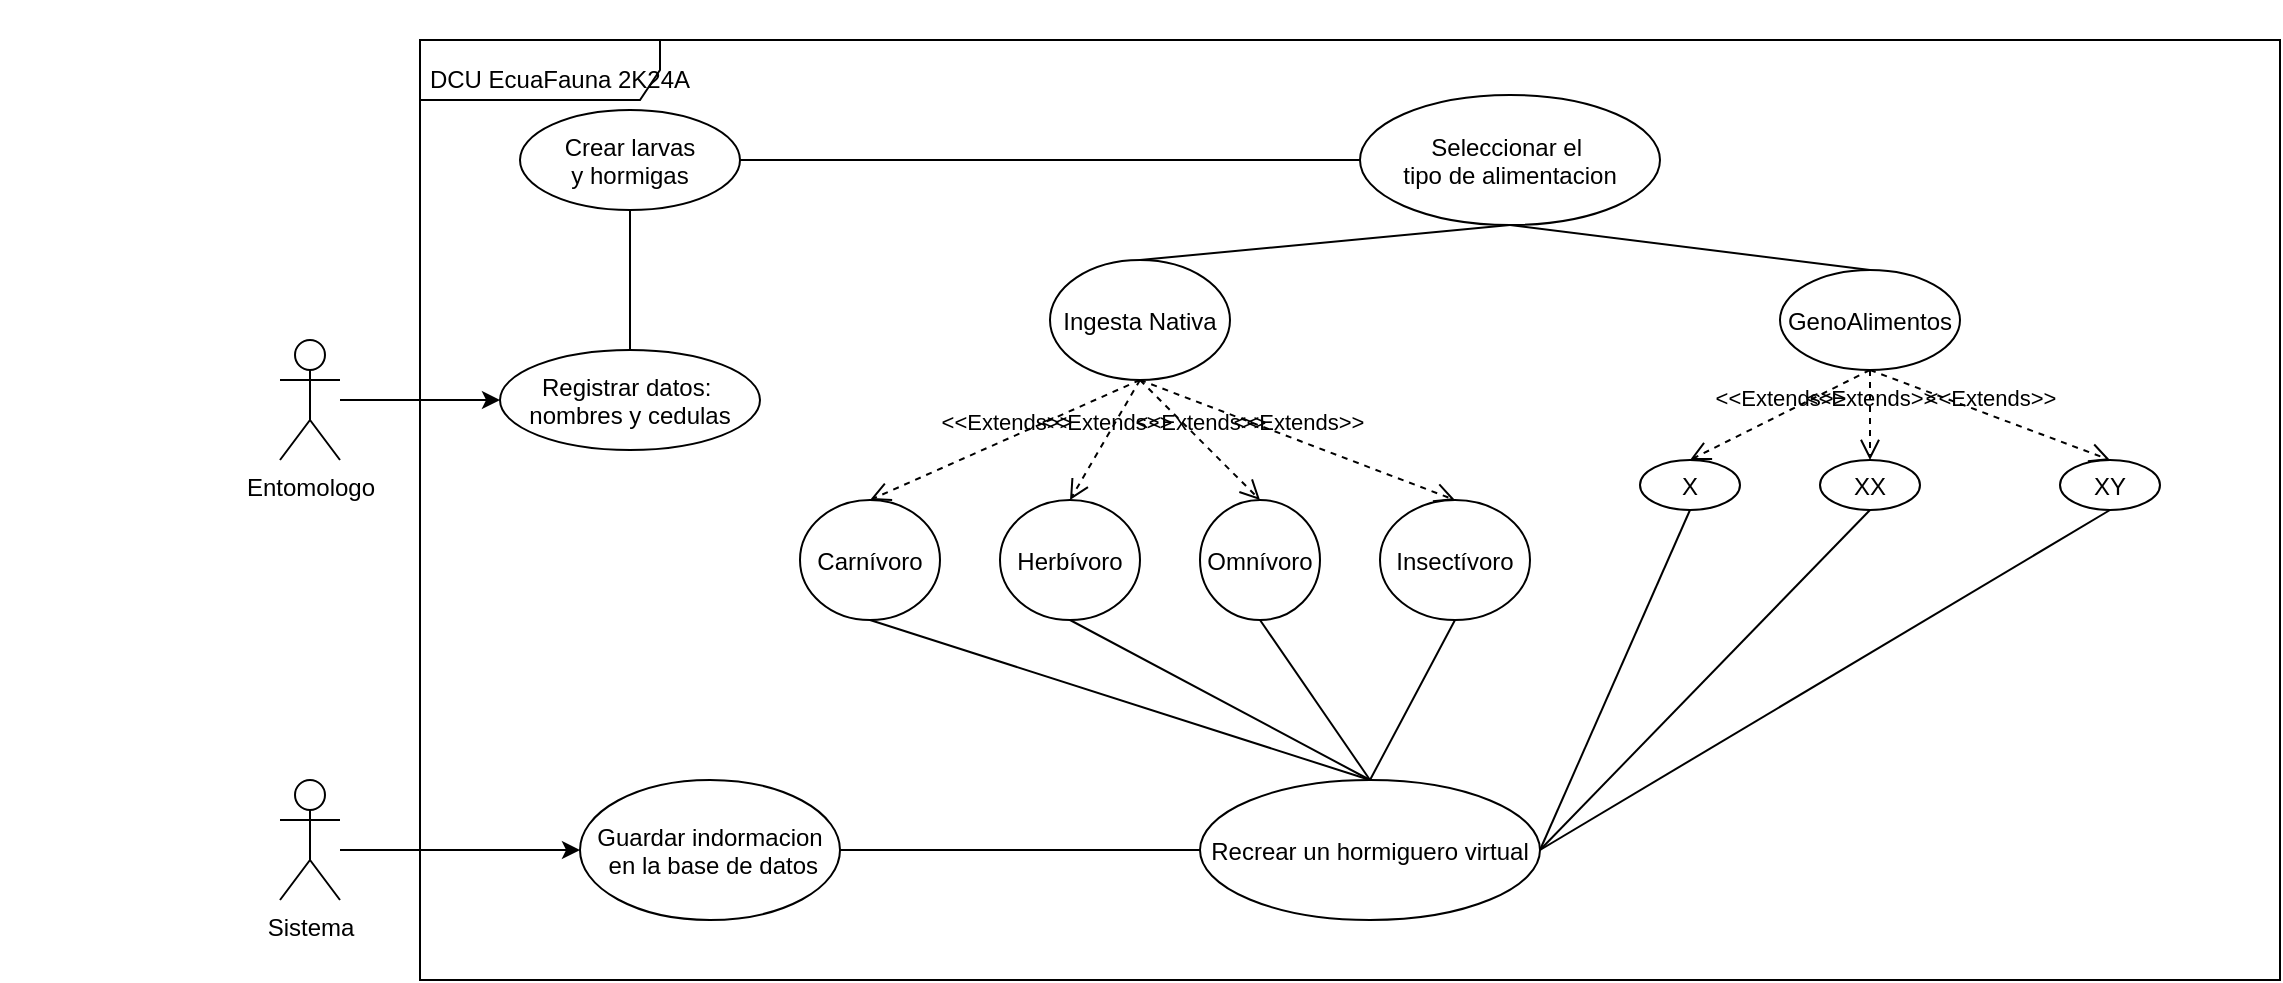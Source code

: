 <mxfile>
    <diagram id="KWLzKez467lvhW5cuFyU" name="Page-1">
        <mxGraphModel dx="1922" dy="467" grid="1" gridSize="10" guides="1" tooltips="1" connect="1" arrows="1" fold="1" page="1" pageScale="1" pageWidth="850" pageHeight="1100" math="0" shadow="0">
            <root>
                <mxCell id="0"/>
                <mxCell id="1" parent="0"/>
                <mxCell id="24" style="edgeStyle=none;html=1;" parent="1" source="2" target="7" edge="1">
                    <mxGeometry relative="1" as="geometry"/>
                </mxCell>
                <mxCell id="2" value="Entomologo" style="shape=umlActor;verticalLabelPosition=bottom;verticalAlign=top;html=1;" parent="1" vertex="1">
                    <mxGeometry x="-220" y="200" width="30" height="60" as="geometry"/>
                </mxCell>
                <mxCell id="3" value="Sistema" style="shape=umlActor;verticalLabelPosition=bottom;verticalAlign=top;html=1;" parent="1" vertex="1">
                    <mxGeometry x="-220" y="420" width="30" height="60" as="geometry"/>
                </mxCell>
                <mxCell id="6" value="&lt;span style=&quot;color: rgba(0, 0, 0, 0); font-family: monospace; font-size: 0px;&quot;&gt;MMMMMMM&lt;/span&gt;" style="shape=umlFrame;whiteSpace=wrap;html=1;width=120;height=30;boundedLbl=1;verticalAlign=middle;align=left;spacingLeft=5;" parent="1" vertex="1">
                    <mxGeometry x="-150" y="50" width="930" height="470" as="geometry"/>
                </mxCell>
                <mxCell id="7" value="Registrar datos: &#10;nombres y cedulas" style="ellipse;" parent="1" vertex="1">
                    <mxGeometry x="-110" y="205" width="130" height="50" as="geometry"/>
                </mxCell>
                <mxCell id="9" value="Crear larvas &#10;y hormigas" style="ellipse;" parent="1" vertex="1">
                    <mxGeometry x="-100" y="85" width="110" height="50" as="geometry"/>
                </mxCell>
                <mxCell id="10" value="Guardar indormacion&#10; en la base de datos" style="ellipse;" parent="1" vertex="1">
                    <mxGeometry x="-70" y="420" width="130" height="70" as="geometry"/>
                </mxCell>
                <mxCell id="11" value="Recrear un hormiguero virtual" style="ellipse;" parent="1" vertex="1">
                    <mxGeometry x="240" y="420" width="170" height="70" as="geometry"/>
                </mxCell>
                <mxCell id="12" value="Carnívoro" style="ellipse;" parent="1" vertex="1">
                    <mxGeometry x="40" y="280" width="70" height="60" as="geometry"/>
                </mxCell>
                <mxCell id="13" value="Herbívoro" style="ellipse;" parent="1" vertex="1">
                    <mxGeometry x="140" y="280" width="70" height="60" as="geometry"/>
                </mxCell>
                <mxCell id="14" value="Omnívoro" style="ellipse;" parent="1" vertex="1">
                    <mxGeometry x="240" y="280" width="60" height="60" as="geometry"/>
                </mxCell>
                <mxCell id="15" value="Insectívoro" style="ellipse;" parent="1" vertex="1">
                    <mxGeometry x="330" y="280" width="75" height="60" as="geometry"/>
                </mxCell>
                <mxCell id="16" value="Ingesta Nativa" style="ellipse;" parent="1" vertex="1">
                    <mxGeometry x="165" y="160" width="90" height="60" as="geometry"/>
                </mxCell>
                <mxCell id="18" value="GenoAlimentos" style="ellipse;" parent="1" vertex="1">
                    <mxGeometry x="530" y="165" width="90" height="50" as="geometry"/>
                </mxCell>
                <mxCell id="19" value="Seleccionar el &#10;tipo de alimentacion" style="ellipse;" parent="1" vertex="1">
                    <mxGeometry x="320" y="77.5" width="150" height="65" as="geometry"/>
                </mxCell>
                <mxCell id="25" value="" style="endArrow=none;html=1;entryX=0.5;entryY=1;entryDx=0;entryDy=0;exitX=0.5;exitY=0;exitDx=0;exitDy=0;" parent="1" source="7" target="9" edge="1">
                    <mxGeometry width="50" height="50" relative="1" as="geometry">
                        <mxPoint x="-45" y="210" as="sourcePoint"/>
                        <mxPoint y="155" as="targetPoint"/>
                    </mxGeometry>
                </mxCell>
                <mxCell id="26" value="" style="endArrow=none;html=1;exitX=1;exitY=0.5;exitDx=0;exitDy=0;entryX=0;entryY=0.5;entryDx=0;entryDy=0;movable=1;resizable=1;rotatable=1;deletable=1;editable=1;connectable=1;" parent="1" source="9" target="19" edge="1">
                    <mxGeometry width="50" height="50" relative="1" as="geometry">
                        <mxPoint x="220" y="300" as="sourcePoint"/>
                        <mxPoint x="270" y="250" as="targetPoint"/>
                    </mxGeometry>
                </mxCell>
                <mxCell id="27" value="" style="endArrow=none;html=1;entryX=0.5;entryY=1;entryDx=0;entryDy=0;exitX=0.5;exitY=0;exitDx=0;exitDy=0;" parent="1" source="16" target="19" edge="1">
                    <mxGeometry width="50" height="50" relative="1" as="geometry">
                        <mxPoint x="240" y="290" as="sourcePoint"/>
                        <mxPoint x="290" y="240" as="targetPoint"/>
                    </mxGeometry>
                </mxCell>
                <mxCell id="29" value="" style="endArrow=none;html=1;entryX=0.5;entryY=1;entryDx=0;entryDy=0;exitX=0.5;exitY=0;exitDx=0;exitDy=0;" parent="1" source="18" target="19" edge="1">
                    <mxGeometry width="50" height="50" relative="1" as="geometry">
                        <mxPoint x="340" y="200" as="sourcePoint"/>
                        <mxPoint x="390" y="150" as="targetPoint"/>
                    </mxGeometry>
                </mxCell>
                <mxCell id="30" value="&amp;lt;&amp;lt;Extends&amp;gt;&amp;gt;" style="endArrow=open;startArrow=none;endFill=0;startFill=0;endSize=8;html=1;verticalAlign=bottom;dashed=1;labelBackgroundColor=none;exitX=0.5;exitY=1;exitDx=0;exitDy=0;entryX=0.5;entryY=0;entryDx=0;entryDy=0;" parent="1" source="16" target="15" edge="1">
                    <mxGeometry x="0.006" width="160" relative="1" as="geometry">
                        <mxPoint x="180" y="260" as="sourcePoint"/>
                        <mxPoint x="340" y="260" as="targetPoint"/>
                        <mxPoint as="offset"/>
                    </mxGeometry>
                </mxCell>
                <mxCell id="31" value="&amp;lt;&amp;lt;Extends&amp;gt;&amp;gt;" style="endArrow=open;startArrow=none;endFill=0;startFill=0;endSize=8;html=1;verticalAlign=bottom;dashed=1;labelBackgroundColor=none;exitX=0.5;exitY=1;exitDx=0;exitDy=0;entryX=0.5;entryY=0;entryDx=0;entryDy=0;" parent="1" source="16" target="12" edge="1">
                    <mxGeometry x="-0.007" width="160" relative="1" as="geometry">
                        <mxPoint x="220" y="230" as="sourcePoint"/>
                        <mxPoint x="350" y="270" as="targetPoint"/>
                        <mxPoint as="offset"/>
                    </mxGeometry>
                </mxCell>
                <mxCell id="34" value="&amp;lt;&amp;lt;Extends&amp;gt;&amp;gt;" style="endArrow=open;startArrow=none;endFill=0;startFill=0;endSize=8;html=1;verticalAlign=bottom;dashed=1;labelBackgroundColor=none;entryX=0.5;entryY=0;entryDx=0;entryDy=0;" parent="1" target="13" edge="1">
                    <mxGeometry width="160" relative="1" as="geometry">
                        <mxPoint x="210" y="220" as="sourcePoint"/>
                        <mxPoint x="380" y="300" as="targetPoint"/>
                    </mxGeometry>
                </mxCell>
                <mxCell id="36" value="&amp;lt;&amp;lt;Extends&amp;gt;&amp;gt;" style="endArrow=open;startArrow=none;endFill=0;startFill=0;endSize=8;html=1;verticalAlign=bottom;dashed=1;labelBackgroundColor=none;entryX=0.5;entryY=0;entryDx=0;entryDy=0;" parent="1" target="14" edge="1">
                    <mxGeometry width="160" relative="1" as="geometry">
                        <mxPoint x="210" y="220" as="sourcePoint"/>
                        <mxPoint x="340" y="260" as="targetPoint"/>
                    </mxGeometry>
                </mxCell>
                <mxCell id="38" value="" style="endArrow=none;html=1;exitX=0.5;exitY=0;exitDx=0;exitDy=0;entryX=0.5;entryY=1;entryDx=0;entryDy=0;" parent="1" source="11" target="12" edge="1">
                    <mxGeometry width="50" height="50" relative="1" as="geometry">
                        <mxPoint x="240" y="290" as="sourcePoint"/>
                        <mxPoint x="290" y="240" as="targetPoint"/>
                    </mxGeometry>
                </mxCell>
                <mxCell id="45" value="" style="endArrow=none;html=1;exitX=0.5;exitY=0;exitDx=0;exitDy=0;entryX=0.5;entryY=1;entryDx=0;entryDy=0;" parent="1" source="11" target="13" edge="1">
                    <mxGeometry width="50" height="50" relative="1" as="geometry">
                        <mxPoint x="240" y="290" as="sourcePoint"/>
                        <mxPoint x="290" y="240" as="targetPoint"/>
                    </mxGeometry>
                </mxCell>
                <mxCell id="46" value="" style="endArrow=none;html=1;exitX=0.5;exitY=0;exitDx=0;exitDy=0;entryX=0.5;entryY=1;entryDx=0;entryDy=0;" parent="1" source="11" target="14" edge="1">
                    <mxGeometry width="50" height="50" relative="1" as="geometry">
                        <mxPoint x="240" y="290" as="sourcePoint"/>
                        <mxPoint x="290" y="240" as="targetPoint"/>
                    </mxGeometry>
                </mxCell>
                <mxCell id="47" value="" style="endArrow=none;html=1;entryX=0.5;entryY=1;entryDx=0;entryDy=0;exitX=0.5;exitY=0;exitDx=0;exitDy=0;" parent="1" source="11" target="15" edge="1">
                    <mxGeometry width="50" height="50" relative="1" as="geometry">
                        <mxPoint x="230" y="400" as="sourcePoint"/>
                        <mxPoint x="290" y="240" as="targetPoint"/>
                    </mxGeometry>
                </mxCell>
                <mxCell id="48" value="" style="endArrow=classic;html=1;entryX=0;entryY=0.5;entryDx=0;entryDy=0;" parent="1" target="10" edge="1">
                    <mxGeometry width="50" height="50" relative="1" as="geometry">
                        <mxPoint x="-190" y="455" as="sourcePoint"/>
                        <mxPoint x="290" y="240" as="targetPoint"/>
                    </mxGeometry>
                </mxCell>
                <mxCell id="50" value="" style="endArrow=none;html=1;exitX=1;exitY=0.5;exitDx=0;exitDy=0;entryX=0;entryY=0.5;entryDx=0;entryDy=0;" parent="1" source="10" target="11" edge="1">
                    <mxGeometry width="50" height="50" relative="1" as="geometry">
                        <mxPoint x="240" y="290" as="sourcePoint"/>
                        <mxPoint x="290" y="240" as="targetPoint"/>
                    </mxGeometry>
                </mxCell>
                <mxCell id="51" value="X" style="ellipse;" parent="1" vertex="1">
                    <mxGeometry x="460" y="260" width="50" height="25" as="geometry"/>
                </mxCell>
                <mxCell id="52" value="XX" style="ellipse;" parent="1" vertex="1">
                    <mxGeometry x="550" y="260" width="50" height="25" as="geometry"/>
                </mxCell>
                <mxCell id="53" value="XY" style="ellipse;" parent="1" vertex="1">
                    <mxGeometry x="670" y="260" width="50" height="25" as="geometry"/>
                </mxCell>
                <mxCell id="56" value="&amp;lt;&amp;lt;Extends&amp;gt;&amp;gt;" style="endArrow=open;startArrow=none;endFill=0;startFill=0;endSize=8;html=1;verticalAlign=bottom;dashed=1;labelBackgroundColor=none;entryX=0.5;entryY=0;entryDx=0;entryDy=0;exitX=0.5;exitY=1;exitDx=0;exitDy=0;" parent="1" source="18" target="52" edge="1">
                    <mxGeometry x="0.006" width="160" relative="1" as="geometry">
                        <mxPoint x="470" y="350" as="sourcePoint"/>
                        <mxPoint x="627.5" y="410" as="targetPoint"/>
                        <mxPoint as="offset"/>
                    </mxGeometry>
                </mxCell>
                <mxCell id="57" value="&amp;lt;&amp;lt;Extends&amp;gt;&amp;gt;" style="endArrow=open;startArrow=none;endFill=0;startFill=0;endSize=8;html=1;verticalAlign=bottom;dashed=1;labelBackgroundColor=none;exitX=0.5;exitY=1;exitDx=0;exitDy=0;entryX=0.5;entryY=0;entryDx=0;entryDy=0;" parent="1" source="18" target="53" edge="1">
                    <mxGeometry x="0.006" width="160" relative="1" as="geometry">
                        <mxPoint x="570" y="330" as="sourcePoint"/>
                        <mxPoint x="727.5" y="390" as="targetPoint"/>
                        <mxPoint as="offset"/>
                    </mxGeometry>
                </mxCell>
                <mxCell id="58" value="&amp;lt;&amp;lt;Extends&amp;gt;&amp;gt;" style="endArrow=open;startArrow=none;endFill=0;startFill=0;endSize=8;html=1;verticalAlign=bottom;dashed=1;labelBackgroundColor=none;exitX=0.5;exitY=1;exitDx=0;exitDy=0;entryX=0.5;entryY=0;entryDx=0;entryDy=0;" parent="1" source="18" target="51" edge="1">
                    <mxGeometry x="0.006" width="160" relative="1" as="geometry">
                        <mxPoint x="392.5" y="360" as="sourcePoint"/>
                        <mxPoint x="550" y="420" as="targetPoint"/>
                        <mxPoint as="offset"/>
                    </mxGeometry>
                </mxCell>
                <mxCell id="61" value="" style="endArrow=none;html=1;exitX=1;exitY=0.5;exitDx=0;exitDy=0;entryX=0.5;entryY=1;entryDx=0;entryDy=0;" parent="1" source="11" target="52" edge="1">
                    <mxGeometry width="50" height="50" relative="1" as="geometry">
                        <mxPoint x="640" y="390" as="sourcePoint"/>
                        <mxPoint x="690" y="340" as="targetPoint"/>
                    </mxGeometry>
                </mxCell>
                <mxCell id="62" value="" style="endArrow=none;html=1;exitX=1;exitY=0.5;exitDx=0;exitDy=0;entryX=0.5;entryY=1;entryDx=0;entryDy=0;" parent="1" source="11" target="53" edge="1">
                    <mxGeometry width="50" height="50" relative="1" as="geometry">
                        <mxPoint x="570" y="440" as="sourcePoint"/>
                        <mxPoint x="620" y="390" as="targetPoint"/>
                    </mxGeometry>
                </mxCell>
                <mxCell id="63" value="" style="endArrow=none;html=1;exitX=1;exitY=0.5;exitDx=0;exitDy=0;entryX=0.5;entryY=1;entryDx=0;entryDy=0;" parent="1" source="11" target="51" edge="1">
                    <mxGeometry width="50" height="50" relative="1" as="geometry">
                        <mxPoint x="425" y="450" as="sourcePoint"/>
                        <mxPoint x="475" y="400" as="targetPoint"/>
                    </mxGeometry>
                </mxCell>
                <mxCell id="65" value="&lt;div style=&quot;text-align: start;&quot;&gt;&lt;span style=&quot;background-color: initial; font-size: 0px;&quot;&gt;&lt;font face=&quot;monospace&quot; color=&quot;rgba(0, 0, 0, 0)&quot;&gt;ECU&lt;/font&gt;&lt;/span&gt;&lt;/div&gt;" style="text;html=1;strokeColor=none;fillColor=none;align=center;verticalAlign=middle;whiteSpace=wrap;rounded=0;" parent="1" vertex="1">
                    <mxGeometry x="-360" y="330" width="170" height="80" as="geometry"/>
                </mxCell>
                <mxCell id="104" value="DCU EcuaFauna 2K24A" style="text;html=1;strokeColor=none;fillColor=none;align=center;verticalAlign=middle;whiteSpace=wrap;rounded=0;" parent="1" vertex="1">
                    <mxGeometry x="-150" y="30" width="140" height="80" as="geometry"/>
                </mxCell>
            </root>
        </mxGraphModel>
    </diagram>
</mxfile>